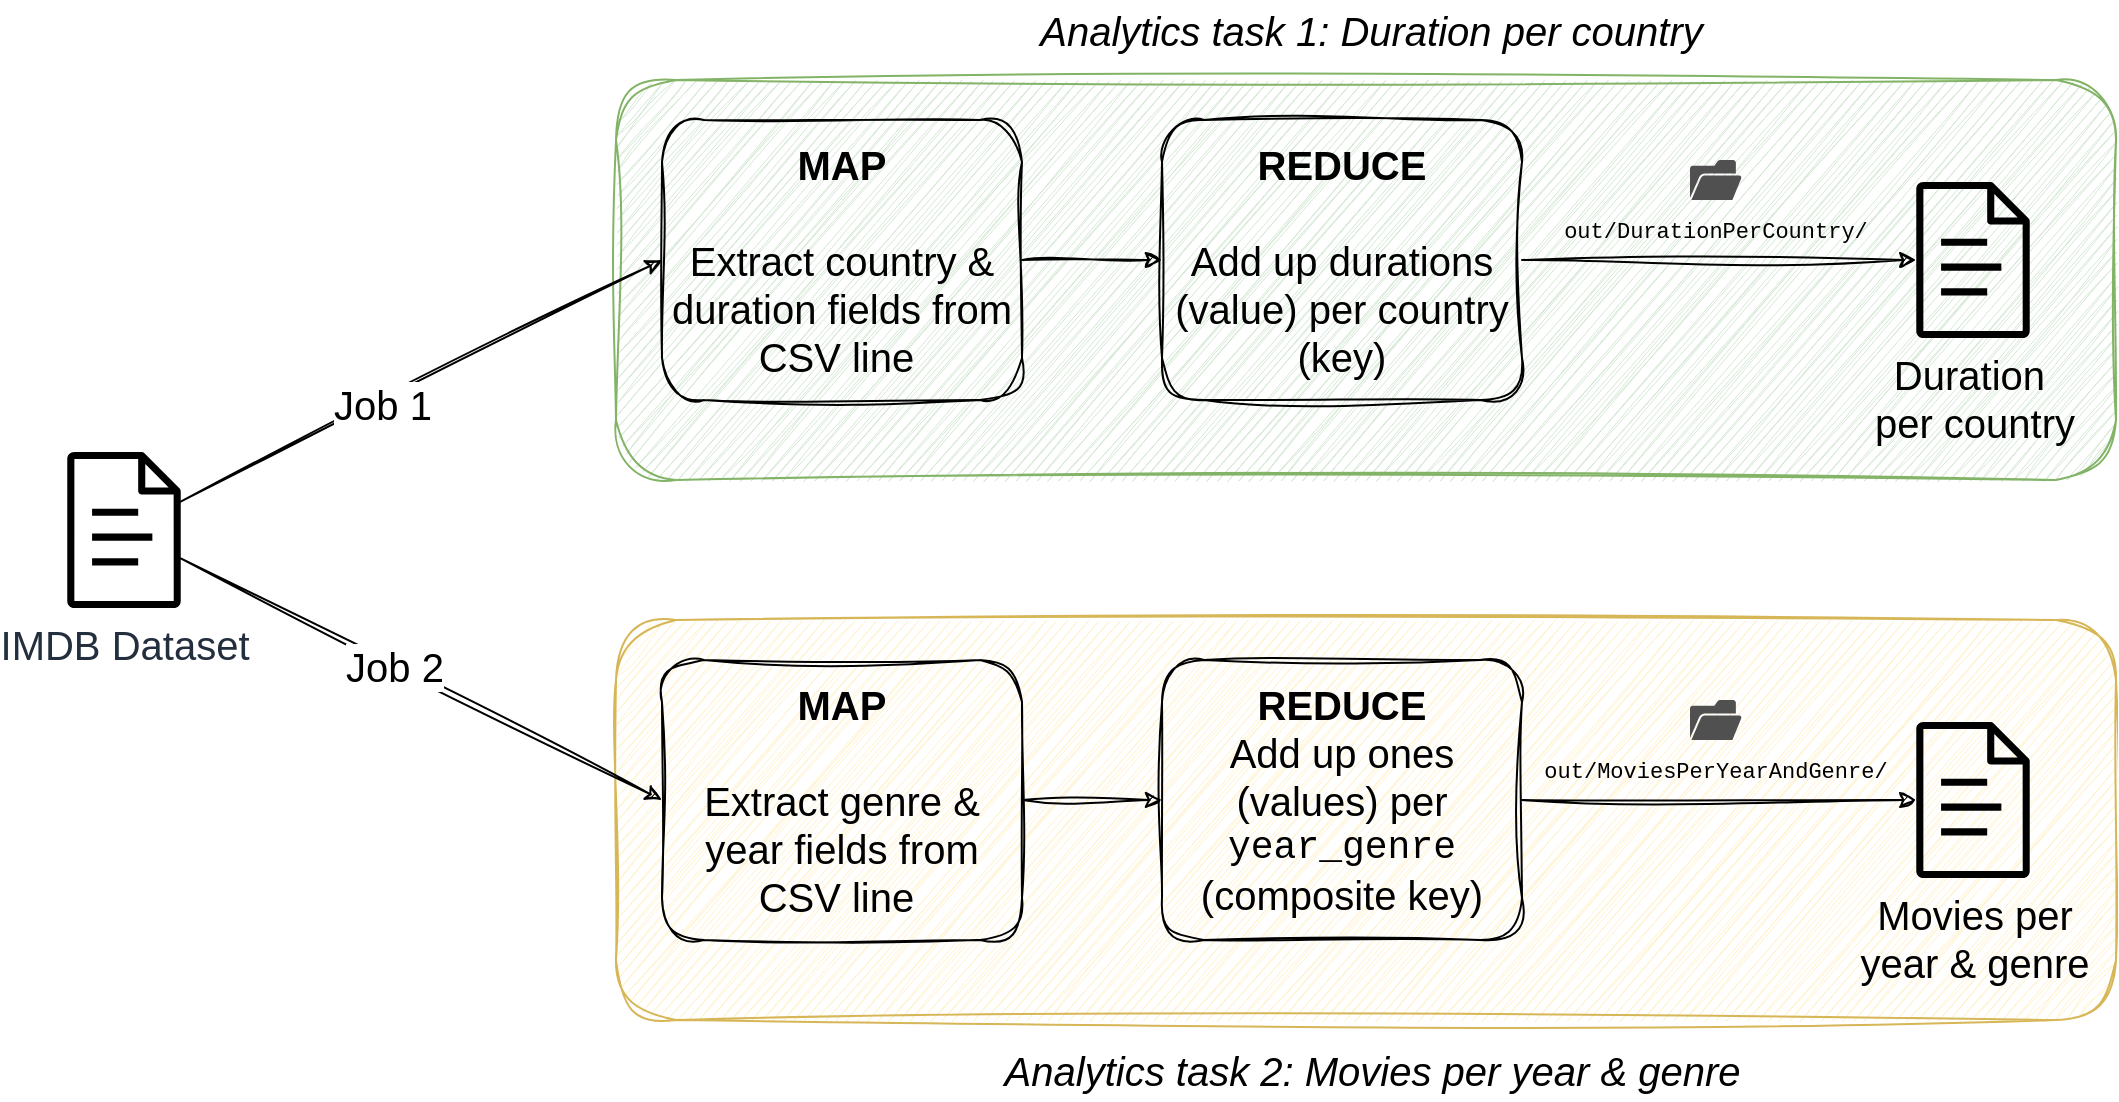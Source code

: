 <mxfile version="24.9.1">
  <diagram name="Page-1" id="-SPQF5PVfr-6Pd06Dsst">
    <mxGraphModel dx="1195" dy="655" grid="1" gridSize="10" guides="1" tooltips="1" connect="1" arrows="1" fold="1" page="1" pageScale="1" pageWidth="1169" pageHeight="827" math="0" shadow="0">
      <root>
        <mxCell id="0" />
        <mxCell id="1" parent="0" />
        <mxCell id="Irz8_V6Vd8KCXceV_04x-24" value="" style="rounded=1;whiteSpace=wrap;html=1;fillColor=#d5e8d4;strokeColor=#82b366;sketch=1;curveFitting=1;jiggle=2;gradientColor=none;" vertex="1" parent="1">
          <mxGeometry x="330" y="130" width="750" height="200" as="geometry" />
        </mxCell>
        <mxCell id="Irz8_V6Vd8KCXceV_04x-29" value="" style="rounded=1;whiteSpace=wrap;html=1;fillColor=#fff2cc;strokeColor=#d6b656;sketch=1;curveFitting=1;jiggle=2;" vertex="1" parent="1">
          <mxGeometry x="330" y="400" width="750" height="200" as="geometry" />
        </mxCell>
        <mxCell id="Irz8_V6Vd8KCXceV_04x-10" style="edgeStyle=orthogonalEdgeStyle;rounded=0;orthogonalLoop=1;jettySize=auto;html=1;exitX=1;exitY=0.5;exitDx=0;exitDy=0;entryX=0;entryY=0.5;entryDx=0;entryDy=0;sketch=1;curveFitting=1;jiggle=2;" edge="1" parent="1" source="Irz8_V6Vd8KCXceV_04x-1" target="Irz8_V6Vd8KCXceV_04x-8">
          <mxGeometry relative="1" as="geometry" />
        </mxCell>
        <mxCell id="Irz8_V6Vd8KCXceV_04x-1" value="&lt;div&gt;&lt;font style=&quot;font-size: 20px;&quot;&gt;&lt;b&gt;MAP&lt;/b&gt;&lt;br&gt;&lt;br&gt;Extract country &amp;amp; duration fields from CSV line&amp;nbsp;&lt;/font&gt;&lt;/div&gt;" style="rounded=1;whiteSpace=wrap;html=1;fillColor=none;sketch=1;curveFitting=1;jiggle=2;" vertex="1" parent="1">
          <mxGeometry x="353" y="150" width="180" height="140" as="geometry" />
        </mxCell>
        <mxCell id="Irz8_V6Vd8KCXceV_04x-6" style="rounded=0;orthogonalLoop=1;jettySize=auto;html=1;entryX=0;entryY=0.5;entryDx=0;entryDy=0;sketch=1;curveFitting=1;jiggle=2;" edge="1" parent="1" source="Irz8_V6Vd8KCXceV_04x-2" target="Irz8_V6Vd8KCXceV_04x-1">
          <mxGeometry relative="1" as="geometry">
            <mxPoint x="140" y="400" as="sourcePoint" />
          </mxGeometry>
        </mxCell>
        <mxCell id="Irz8_V6Vd8KCXceV_04x-18" value="&lt;font style=&quot;font-size: 20px;&quot;&gt;Job 1&lt;/font&gt;" style="edgeLabel;html=1;align=center;verticalAlign=middle;resizable=0;points=[];" vertex="1" connectable="0" parent="Irz8_V6Vd8KCXceV_04x-6">
          <mxGeometry x="-0.169" y="-1" relative="1" as="geometry">
            <mxPoint as="offset" />
          </mxGeometry>
        </mxCell>
        <mxCell id="Irz8_V6Vd8KCXceV_04x-7" style="rounded=0;orthogonalLoop=1;jettySize=auto;html=1;entryX=0;entryY=0.5;entryDx=0;entryDy=0;sketch=1;curveFitting=1;jiggle=2;" edge="1" parent="1" source="Irz8_V6Vd8KCXceV_04x-2" target="Irz8_V6Vd8KCXceV_04x-5">
          <mxGeometry relative="1" as="geometry">
            <mxPoint x="260" y="500" as="targetPoint" />
          </mxGeometry>
        </mxCell>
        <mxCell id="Irz8_V6Vd8KCXceV_04x-19" value="&lt;font style=&quot;font-size: 20px;&quot;&gt;Job 2&lt;/font&gt;" style="edgeLabel;html=1;align=center;verticalAlign=middle;resizable=0;points=[];" vertex="1" connectable="0" parent="Irz8_V6Vd8KCXceV_04x-7">
          <mxGeometry x="-0.115" relative="1" as="geometry">
            <mxPoint as="offset" />
          </mxGeometry>
        </mxCell>
        <mxCell id="Irz8_V6Vd8KCXceV_04x-2" value="&lt;font style=&quot;font-size: 20px;&quot;&gt;IMDB Dataset&lt;/font&gt;" style="sketch=0;outlineConnect=0;fontColor=#232F3E;gradientColor=none;fillColor=#000000;strokeColor=none;dashed=0;verticalLabelPosition=bottom;verticalAlign=top;align=center;html=1;fontSize=12;fontStyle=0;aspect=fixed;pointerEvents=1;shape=mxgraph.aws4.document;" vertex="1" parent="1">
          <mxGeometry x="55.5" y="316" width="57" height="78" as="geometry" />
        </mxCell>
        <mxCell id="Irz8_V6Vd8KCXceV_04x-11" style="edgeStyle=orthogonalEdgeStyle;rounded=0;orthogonalLoop=1;jettySize=auto;html=1;exitX=1;exitY=0.5;exitDx=0;exitDy=0;entryX=0;entryY=0.5;entryDx=0;entryDy=0;sketch=1;curveFitting=1;jiggle=2;" edge="1" parent="1" source="Irz8_V6Vd8KCXceV_04x-5" target="Irz8_V6Vd8KCXceV_04x-9">
          <mxGeometry relative="1" as="geometry" />
        </mxCell>
        <mxCell id="Irz8_V6Vd8KCXceV_04x-5" value="&lt;div&gt;&lt;font style=&quot;font-size: 20px;&quot;&gt;&lt;b&gt;MAP&lt;/b&gt;&lt;br&gt;&lt;br&gt;Extract genre &amp;amp; year fields from CSV line&amp;nbsp;&lt;/font&gt;&lt;/div&gt;" style="rounded=1;whiteSpace=wrap;html=1;fillColor=none;sketch=1;curveFitting=1;jiggle=2;" vertex="1" parent="1">
          <mxGeometry x="353" y="420" width="180" height="140" as="geometry" />
        </mxCell>
        <mxCell id="Irz8_V6Vd8KCXceV_04x-14" style="edgeStyle=orthogonalEdgeStyle;rounded=0;orthogonalLoop=1;jettySize=auto;html=1;sketch=1;curveFitting=1;jiggle=2;" edge="1" parent="1" source="Irz8_V6Vd8KCXceV_04x-8" target="Irz8_V6Vd8KCXceV_04x-12">
          <mxGeometry relative="1" as="geometry" />
        </mxCell>
        <mxCell id="Irz8_V6Vd8KCXceV_04x-8" value="&lt;div&gt;&lt;font style=&quot;font-size: 20px;&quot;&gt;&lt;b&gt;REDUCE&lt;/b&gt;&lt;br&gt;&lt;br&gt;Add up durations (value) per country (key)&lt;br&gt;&lt;/font&gt;&lt;/div&gt;" style="rounded=1;whiteSpace=wrap;html=1;fillColor=none;sketch=1;curveFitting=1;jiggle=2;" vertex="1" parent="1">
          <mxGeometry x="603" y="150" width="180" height="140" as="geometry" />
        </mxCell>
        <mxCell id="Irz8_V6Vd8KCXceV_04x-15" style="edgeStyle=orthogonalEdgeStyle;rounded=0;orthogonalLoop=1;jettySize=auto;html=1;sketch=1;curveFitting=1;jiggle=2;" edge="1" parent="1" source="Irz8_V6Vd8KCXceV_04x-9" target="Irz8_V6Vd8KCXceV_04x-13">
          <mxGeometry relative="1" as="geometry" />
        </mxCell>
        <mxCell id="Irz8_V6Vd8KCXceV_04x-9" value="&lt;div&gt;&lt;font style=&quot;&quot;&gt;&lt;b style=&quot;font-size: 20px;&quot;&gt;REDUCE&lt;/b&gt;&lt;br&gt;&lt;span style=&quot;font-size: 20px;&quot;&gt;Add up ones (values) per &lt;/span&gt;&lt;font style=&quot;font-size: 19px;&quot; face=&quot;Courier New&quot;&gt;year_genre&lt;/font&gt;&lt;/font&gt;&lt;/div&gt;&lt;div&gt;&lt;span style=&quot;font-size: 20px; background-color: initial;&quot;&gt;(composite key)&lt;/span&gt;&lt;/div&gt;" style="rounded=1;whiteSpace=wrap;html=1;fillColor=none;sketch=1;curveFitting=1;jiggle=2;" vertex="1" parent="1">
          <mxGeometry x="603" y="420" width="180" height="140" as="geometry" />
        </mxCell>
        <mxCell id="Irz8_V6Vd8KCXceV_04x-12" value="&lt;span style=&quot;font-size: 20px;&quot;&gt;&lt;font color=&quot;#000000&quot;&gt;Duration&amp;nbsp;&lt;/font&gt;&lt;/span&gt;&lt;div&gt;&lt;span style=&quot;font-size: 20px;&quot;&gt;&lt;font color=&quot;#000000&quot;&gt;per country&lt;/font&gt;&lt;/span&gt;&lt;/div&gt;" style="sketch=0;outlineConnect=0;fontColor=#232F3E;gradientColor=none;fillColor=#000000;strokeColor=none;dashed=0;verticalLabelPosition=bottom;verticalAlign=top;align=center;html=1;fontSize=12;fontStyle=0;aspect=fixed;pointerEvents=1;shape=mxgraph.aws4.document;" vertex="1" parent="1">
          <mxGeometry x="980" y="181" width="57" height="78" as="geometry" />
        </mxCell>
        <mxCell id="Irz8_V6Vd8KCXceV_04x-13" value="&lt;font color=&quot;#000000&quot; style=&quot;font-size: 20px;&quot;&gt;Movies per&lt;/font&gt;&lt;div&gt;&lt;span style=&quot;font-size: 20px;&quot;&gt;&lt;font color=&quot;#000000&quot;&gt;year &amp;amp; genre&lt;/font&gt;&lt;/span&gt;&lt;/div&gt;" style="sketch=0;outlineConnect=0;fontColor=#232F3E;gradientColor=none;fillColor=#000000;strokeColor=none;dashed=0;verticalLabelPosition=bottom;verticalAlign=top;align=center;html=1;fontSize=12;fontStyle=0;aspect=fixed;pointerEvents=1;shape=mxgraph.aws4.document;" vertex="1" parent="1">
          <mxGeometry x="980" y="451" width="57" height="78" as="geometry" />
        </mxCell>
        <mxCell id="Irz8_V6Vd8KCXceV_04x-28" value="&lt;font style=&quot;font-size: 20px;&quot;&gt;&lt;i&gt;&amp;nbsp;Analytics task 1: Duration per country&lt;/i&gt;&lt;/font&gt;" style="text;html=1;align=center;verticalAlign=middle;whiteSpace=wrap;rounded=0;" vertex="1" parent="1">
          <mxGeometry x="520" y="90" width="370" height="30" as="geometry" />
        </mxCell>
        <mxCell id="Irz8_V6Vd8KCXceV_04x-30" value="&lt;font style=&quot;font-size: 20px;&quot;&gt;&lt;i&gt;&amp;nbsp;Analytics task 2: Movies per year &amp;amp; genre&lt;/i&gt;&lt;/font&gt;" style="text;html=1;align=center;verticalAlign=middle;whiteSpace=wrap;rounded=0;" vertex="1" parent="1">
          <mxGeometry x="502.5" y="610" width="405" height="30" as="geometry" />
        </mxCell>
        <mxCell id="Irz8_V6Vd8KCXceV_04x-32" value="" style="sketch=0;pointerEvents=1;shadow=0;dashed=0;html=1;strokeColor=none;fillColor=#505050;labelPosition=center;verticalLabelPosition=bottom;verticalAlign=top;outlineConnect=0;align=center;shape=mxgraph.office.concepts.folder_open;" vertex="1" parent="1">
          <mxGeometry x="867" y="170.04" width="26" height="19.96" as="geometry" />
        </mxCell>
        <mxCell id="Irz8_V6Vd8KCXceV_04x-33" value="&lt;font style=&quot;font-size: 11px;&quot; face=&quot;Courier New&quot;&gt;out/DurationPerCountry/&lt;/font&gt;" style="text;html=1;align=center;verticalAlign=middle;whiteSpace=wrap;rounded=0;" vertex="1" parent="1">
          <mxGeometry x="800" y="190" width="160" height="30" as="geometry" />
        </mxCell>
        <mxCell id="Irz8_V6Vd8KCXceV_04x-35" value="" style="sketch=0;pointerEvents=1;shadow=0;dashed=0;html=1;strokeColor=none;fillColor=#505050;labelPosition=center;verticalLabelPosition=bottom;verticalAlign=top;outlineConnect=0;align=center;shape=mxgraph.office.concepts.folder_open;" vertex="1" parent="1">
          <mxGeometry x="867" y="440.04" width="26" height="19.96" as="geometry" />
        </mxCell>
        <mxCell id="Irz8_V6Vd8KCXceV_04x-36" value="&lt;font style=&quot;font-size: 11px;&quot; face=&quot;Courier New&quot;&gt;out/MoviesPerYearAndGenre/&lt;/font&gt;" style="text;html=1;align=center;verticalAlign=middle;whiteSpace=wrap;rounded=0;" vertex="1" parent="1">
          <mxGeometry x="790" y="460" width="180" height="30" as="geometry" />
        </mxCell>
      </root>
    </mxGraphModel>
  </diagram>
</mxfile>
